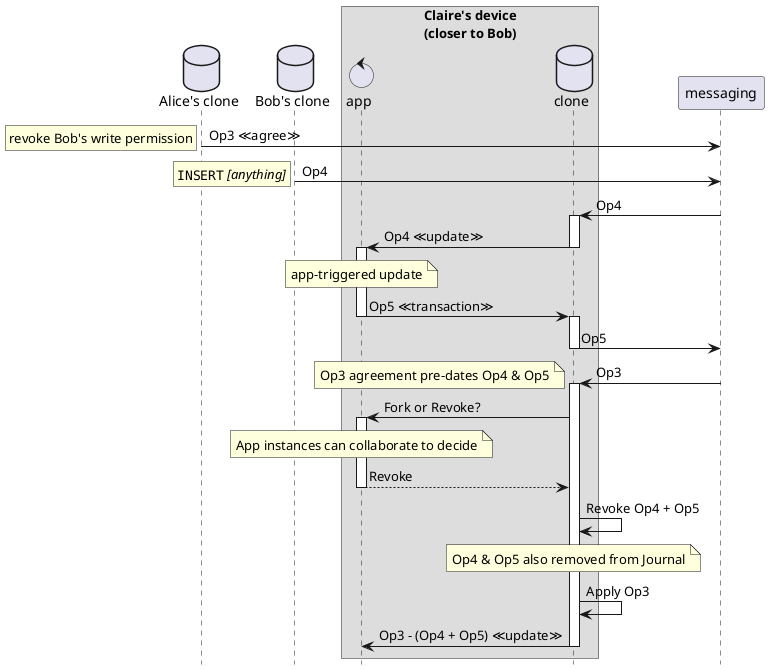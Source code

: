 @startuml
'https://plantuml.com/sequence-diagram
hide footbox

database "Alice's clone" as genesis
database "Bob's clone" as clone2
box Claire's device\n(closer to Bob)
control "app" as proc4
database "clone" as clone4
end box

genesis -> messaging: Op3 ≪agree≫
rnote left: revoke Bob's write permission

clone2 -> messaging: Op4
rnote left: ""INSERT"" //[anything]//

messaging -> clone4 ++: Op4
clone4 -> proc4 --++: Op4 ≪update≫
note over proc4: app-triggered update

proc4 -> clone4 --++: Op5 ≪transaction≫
clone4 -> messaging --: Op5

messaging -> clone4 ++: Op3
note left: Op3 agreement pre-dates Op4 & Op5
clone4 -> proc4 ++: Fork or Revoke?
note over proc4: App instances can collaborate to decide
proc4 --> clone4 --: Revoke
clone4 -> clone4: Revoke Op4 + Op5
note over clone4: Op4 & Op5 also removed from Journal
clone4 -> clone4: Apply Op3
clone4 -> proc4 --: Op3 - (Op4 + Op5) ≪update≫

@enduml